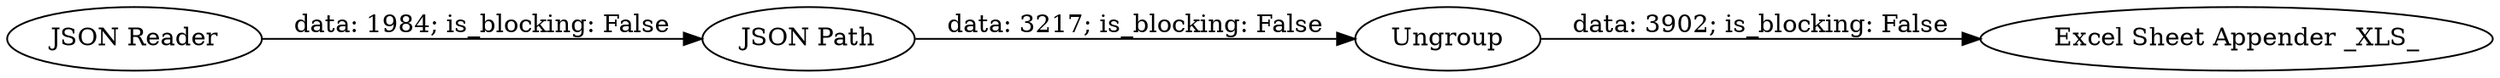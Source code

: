 digraph {
	"2604295251573101929_33" [label="Excel Sheet Appender _XLS_"]
	"2604295251573101929_1" [label="JSON Reader"]
	"2604295251573101929_32" [label=Ungroup]
	"2604295251573101929_21" [label="JSON Path"]
	"2604295251573101929_1" -> "2604295251573101929_21" [label="data: 1984; is_blocking: False"]
	"2604295251573101929_32" -> "2604295251573101929_33" [label="data: 3902; is_blocking: False"]
	"2604295251573101929_21" -> "2604295251573101929_32" [label="data: 3217; is_blocking: False"]
	rankdir=LR
}
